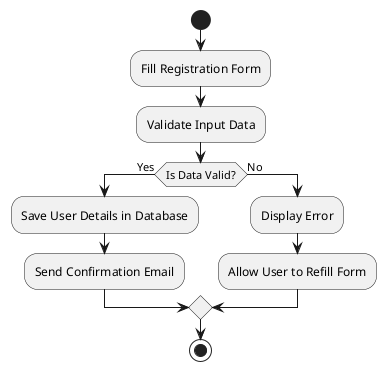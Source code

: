 @startuml
start
:Fill Registration Form;
:Validate Input Data;
if (Is Data Valid?) then (Yes)
    :Save User Details in Database;
    :Send Confirmation Email;
else (No)
    :Display Error;
    :Allow User to Refill Form;
endif
stop
@enduml